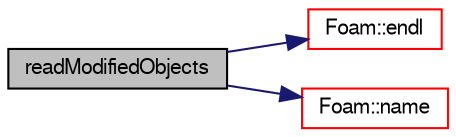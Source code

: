 digraph "readModifiedObjects"
{
  bgcolor="transparent";
  edge [fontname="FreeSans",fontsize="10",labelfontname="FreeSans",labelfontsize="10"];
  node [fontname="FreeSans",fontsize="10",shape=record];
  rankdir="LR";
  Node6491 [label="readModifiedObjects",height=0.2,width=0.4,color="black", fillcolor="grey75", style="filled", fontcolor="black"];
  Node6491 -> Node6492 [color="midnightblue",fontsize="10",style="solid",fontname="FreeSans"];
  Node6492 [label="Foam::endl",height=0.2,width=0.4,color="red",URL="$a21124.html#a2db8fe02a0d3909e9351bb4275b23ce4",tooltip="Add newline and flush stream. "];
  Node6491 -> Node6494 [color="midnightblue",fontsize="10",style="solid",fontname="FreeSans"];
  Node6494 [label="Foam::name",height=0.2,width=0.4,color="red",URL="$a21124.html#adcb0df2bd4953cb6bb390272d8263c3a",tooltip="Return a string representation of a complex. "];
}
